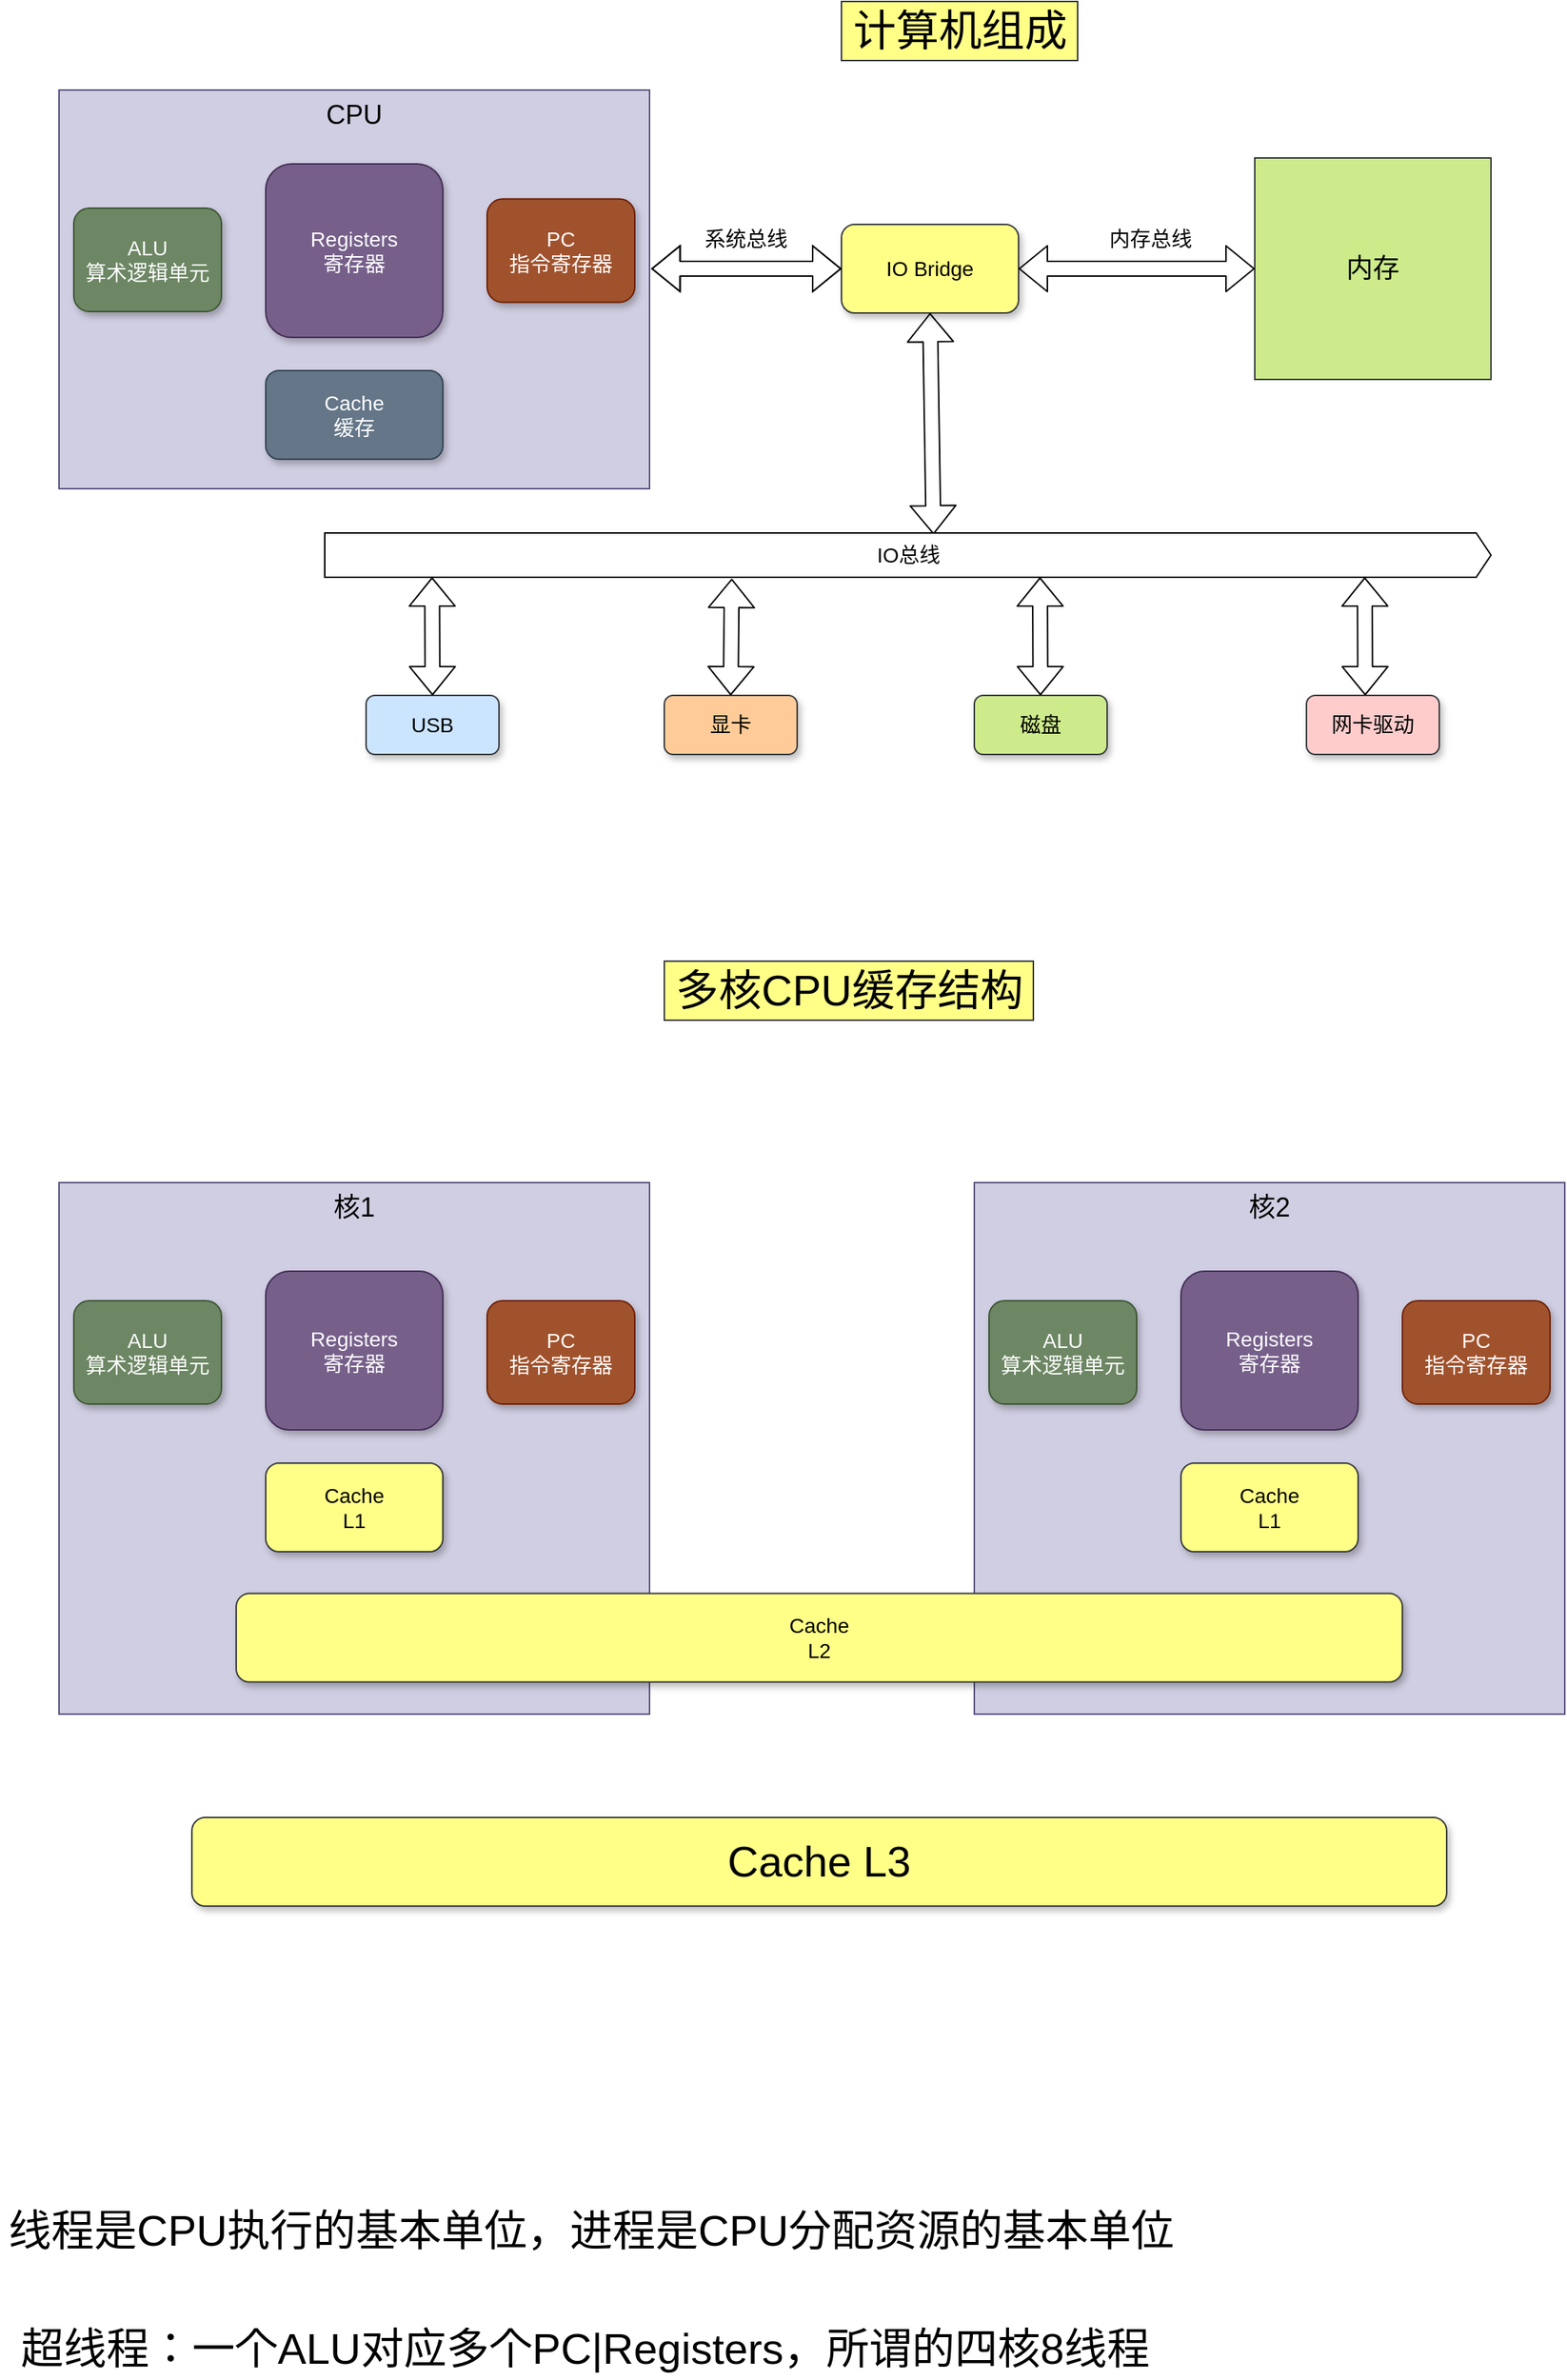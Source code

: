 <mxfile version="12.6.5" type="device"><diagram id="KrDSjvttbYJRQFg14T5L" name="第 1 页"><mxGraphModel dx="1217" dy="706" grid="1" gridSize="10" guides="1" tooltips="1" connect="1" arrows="1" fold="1" page="1" pageScale="1" pageWidth="827" pageHeight="1169" math="0" shadow="0"><root><mxCell id="0"/><mxCell id="1" parent="0"/><mxCell id="D3YBqzSJrJS-hGvubjy5-37" value="核2" style="rounded=0;whiteSpace=wrap;html=1;fontSize=18;verticalAlign=top;fillColor=#d0cee2;strokeColor=#56517e;" vertex="1" parent="1"><mxGeometry x="700" y="830" width="400" height="360" as="geometry"/></mxCell><mxCell id="D3YBqzSJrJS-hGvubjy5-1" value="CPU" style="rounded=0;whiteSpace=wrap;html=1;fontSize=18;verticalAlign=top;fillColor=#d0cee2;strokeColor=#56517e;" vertex="1" parent="1"><mxGeometry x="80" y="90" width="400" height="270" as="geometry"/></mxCell><mxCell id="D3YBqzSJrJS-hGvubjy5-2" value="内存" style="rounded=0;whiteSpace=wrap;html=1;verticalAlign=middle;fontSize=18;fillColor=#cdeb8b;strokeColor=#36393d;" vertex="1" parent="1"><mxGeometry x="890" y="136" width="160" height="150" as="geometry"/></mxCell><mxCell id="D3YBqzSJrJS-hGvubjy5-3" value="ALU&lt;br style=&quot;font-size: 14px;&quot;&gt;算术逻辑单元" style="rounded=1;whiteSpace=wrap;html=1;fontSize=14;shadow=1;fillColor=#6d8764;strokeColor=#3A5431;fontColor=#ffffff;" vertex="1" parent="1"><mxGeometry x="90" y="170" width="100" height="70" as="geometry"/></mxCell><mxCell id="D3YBqzSJrJS-hGvubjy5-4" value="Registers&lt;br&gt;寄存器" style="rounded=1;whiteSpace=wrap;html=1;shadow=1;fontSize=14;fillColor=#76608a;strokeColor=#432D57;fontColor=#ffffff;" vertex="1" parent="1"><mxGeometry x="220" y="140" width="120" height="117.5" as="geometry"/></mxCell><mxCell id="D3YBqzSJrJS-hGvubjy5-5" value="Cache&lt;br&gt;缓存" style="rounded=1;whiteSpace=wrap;html=1;shadow=1;fontSize=14;fillColor=#647687;strokeColor=#314354;fontColor=#ffffff;" vertex="1" parent="1"><mxGeometry x="220" y="280" width="120" height="60" as="geometry"/></mxCell><mxCell id="D3YBqzSJrJS-hGvubjy5-6" value="PC&lt;br&gt;指令寄存器" style="rounded=1;whiteSpace=wrap;html=1;shadow=1;fontSize=14;fillColor=#a0522d;strokeColor=#6D1F00;fontColor=#ffffff;" vertex="1" parent="1"><mxGeometry x="370" y="163.75" width="100" height="70" as="geometry"/></mxCell><mxCell id="D3YBqzSJrJS-hGvubjy5-7" value="IO Bridge" style="rounded=1;whiteSpace=wrap;html=1;shadow=1;fontSize=14;fillColor=#ffff88;strokeColor=#36393d;" vertex="1" parent="1"><mxGeometry x="610" y="181" width="120" height="60" as="geometry"/></mxCell><mxCell id="D3YBqzSJrJS-hGvubjy5-8" value="" style="shape=flexArrow;endArrow=classic;startArrow=classic;html=1;fontSize=14;exitX=1.003;exitY=0.448;exitDx=0;exitDy=0;exitPerimeter=0;entryX=0;entryY=0.5;entryDx=0;entryDy=0;" edge="1" parent="1" source="D3YBqzSJrJS-hGvubjy5-1" target="D3YBqzSJrJS-hGvubjy5-7"><mxGeometry width="50" height="50" relative="1" as="geometry"><mxPoint x="550" y="370" as="sourcePoint"/><mxPoint x="600" y="320" as="targetPoint"/><Array as="points"><mxPoint x="540" y="211"/></Array></mxGeometry></mxCell><mxCell id="D3YBqzSJrJS-hGvubjy5-9" value="系统总线" style="text;html=1;align=center;verticalAlign=middle;resizable=0;points=[];autosize=1;fontSize=14;" vertex="1" parent="1"><mxGeometry x="510" y="181" width="70" height="20" as="geometry"/></mxCell><mxCell id="D3YBqzSJrJS-hGvubjy5-10" value="" style="shape=flexArrow;endArrow=classic;startArrow=classic;html=1;fontSize=14;exitX=1;exitY=0.5;exitDx=0;exitDy=0;entryX=0;entryY=0.5;entryDx=0;entryDy=0;" edge="1" parent="1" source="D3YBqzSJrJS-hGvubjy5-7" target="D3YBqzSJrJS-hGvubjy5-2"><mxGeometry width="50" height="50" relative="1" as="geometry"><mxPoint x="750" y="350" as="sourcePoint"/><mxPoint x="800" y="300" as="targetPoint"/></mxGeometry></mxCell><mxCell id="D3YBqzSJrJS-hGvubjy5-11" value="内存总线" style="text;html=1;align=center;verticalAlign=middle;resizable=0;points=[];autosize=1;fontSize=14;" vertex="1" parent="1"><mxGeometry x="784" y="181" width="70" height="20" as="geometry"/></mxCell><mxCell id="D3YBqzSJrJS-hGvubjy5-14" value="" style="shape=flexArrow;endArrow=classic;startArrow=classic;html=1;fontSize=14;entryX=0.5;entryY=1;entryDx=0;entryDy=0;exitX=0.522;exitY=0.033;exitDx=0;exitDy=0;exitPerimeter=0;" edge="1" parent="1" source="D3YBqzSJrJS-hGvubjy5-15" target="D3YBqzSJrJS-hGvubjy5-7"><mxGeometry width="50" height="50" relative="1" as="geometry"><mxPoint x="670" y="430" as="sourcePoint"/><mxPoint x="690" y="290" as="targetPoint"/></mxGeometry></mxCell><mxCell id="D3YBqzSJrJS-hGvubjy5-15" value="IO总线" style="html=1;shadow=0;dashed=0;align=center;verticalAlign=middle;shape=mxgraph.arrows2.arrow;dy=0;dx=10;notch=0;fontSize=14;" vertex="1" parent="1"><mxGeometry x="260" y="390" width="790" height="30" as="geometry"/></mxCell><mxCell id="D3YBqzSJrJS-hGvubjy5-16" value="USB" style="rounded=1;whiteSpace=wrap;html=1;shadow=1;fontSize=14;fillColor=#cce5ff;strokeColor=#36393d;" vertex="1" parent="1"><mxGeometry x="288" y="500" width="90" height="40" as="geometry"/></mxCell><mxCell id="D3YBqzSJrJS-hGvubjy5-17" value="显卡" style="rounded=1;whiteSpace=wrap;html=1;shadow=1;fontSize=14;fillColor=#ffcc99;strokeColor=#36393d;" vertex="1" parent="1"><mxGeometry x="490" y="500" width="90" height="40" as="geometry"/></mxCell><mxCell id="D3YBqzSJrJS-hGvubjy5-18" value="磁盘" style="rounded=1;whiteSpace=wrap;html=1;shadow=1;fontSize=14;fillColor=#cdeb8b;strokeColor=#36393d;" vertex="1" parent="1"><mxGeometry x="700" y="500" width="90" height="40" as="geometry"/></mxCell><mxCell id="D3YBqzSJrJS-hGvubjy5-19" value="网卡驱动" style="rounded=1;whiteSpace=wrap;html=1;shadow=1;fontSize=14;fillColor=#ffcccc;strokeColor=#36393d;" vertex="1" parent="1"><mxGeometry x="925" y="500" width="90" height="40" as="geometry"/></mxCell><mxCell id="D3YBqzSJrJS-hGvubjy5-20" value="" style="shape=flexArrow;endArrow=classic;startArrow=classic;html=1;fontSize=14;exitX=0.5;exitY=0;exitDx=0;exitDy=0;entryX=0.092;entryY=1;entryDx=0;entryDy=0;entryPerimeter=0;" edge="1" parent="1" source="D3YBqzSJrJS-hGvubjy5-16" target="D3YBqzSJrJS-hGvubjy5-15"><mxGeometry width="50" height="50" relative="1" as="geometry"><mxPoint x="340" y="490" as="sourcePoint"/><mxPoint x="390" y="440" as="targetPoint"/></mxGeometry></mxCell><mxCell id="D3YBqzSJrJS-hGvubjy5-21" value="" style="shape=flexArrow;endArrow=classic;startArrow=classic;html=1;fontSize=14;exitX=0.5;exitY=0;exitDx=0;exitDy=0;entryX=0.349;entryY=1.033;entryDx=0;entryDy=0;entryPerimeter=0;" edge="1" parent="1" source="D3YBqzSJrJS-hGvubjy5-17" target="D3YBqzSJrJS-hGvubjy5-15"><mxGeometry width="50" height="50" relative="1" as="geometry"><mxPoint x="544.82" y="500" as="sourcePoint"/><mxPoint x="545" y="420" as="targetPoint"/></mxGeometry></mxCell><mxCell id="D3YBqzSJrJS-hGvubjy5-22" value="" style="shape=flexArrow;endArrow=classic;startArrow=classic;html=1;fontSize=14;exitX=0.5;exitY=0;exitDx=0;exitDy=0;entryX=0.092;entryY=1;entryDx=0;entryDy=0;entryPerimeter=0;" edge="1" parent="1"><mxGeometry width="50" height="50" relative="1" as="geometry"><mxPoint x="744.82" y="500" as="sourcePoint"/><mxPoint x="744.5" y="420" as="targetPoint"/></mxGeometry></mxCell><mxCell id="D3YBqzSJrJS-hGvubjy5-23" value="" style="shape=flexArrow;endArrow=classic;startArrow=classic;html=1;fontSize=14;exitX=0.5;exitY=0;exitDx=0;exitDy=0;entryX=0.092;entryY=1;entryDx=0;entryDy=0;entryPerimeter=0;" edge="1" parent="1"><mxGeometry width="50" height="50" relative="1" as="geometry"><mxPoint x="964.82" y="500" as="sourcePoint"/><mxPoint x="964.5" y="420" as="targetPoint"/></mxGeometry></mxCell><mxCell id="D3YBqzSJrJS-hGvubjy5-24" value="核1" style="rounded=0;whiteSpace=wrap;html=1;fontSize=18;verticalAlign=top;fillColor=#d0cee2;strokeColor=#56517e;" vertex="1" parent="1"><mxGeometry x="80" y="830" width="400" height="360" as="geometry"/></mxCell><mxCell id="D3YBqzSJrJS-hGvubjy5-25" value="ALU&lt;br style=&quot;font-size: 14px;&quot;&gt;算术逻辑单元" style="rounded=1;whiteSpace=wrap;html=1;fontSize=14;shadow=1;fillColor=#6d8764;strokeColor=#3A5431;fontColor=#ffffff;" vertex="1" parent="1"><mxGeometry x="90" y="910" width="100" height="70" as="geometry"/></mxCell><mxCell id="D3YBqzSJrJS-hGvubjy5-26" value="Registers&lt;br&gt;寄存器" style="rounded=1;whiteSpace=wrap;html=1;shadow=1;fontSize=14;fillColor=#76608a;strokeColor=#432D57;fontColor=#ffffff;" vertex="1" parent="1"><mxGeometry x="220" y="890" width="120" height="107.5" as="geometry"/></mxCell><mxCell id="D3YBqzSJrJS-hGvubjy5-27" value="Cache&lt;br&gt;L1" style="rounded=1;whiteSpace=wrap;html=1;shadow=1;fontSize=14;fillColor=#ffff88;strokeColor=#36393d;" vertex="1" parent="1"><mxGeometry x="220" y="1020" width="120" height="60" as="geometry"/></mxCell><mxCell id="D3YBqzSJrJS-hGvubjy5-28" value="PC&lt;br&gt;指令寄存器" style="rounded=1;whiteSpace=wrap;html=1;shadow=1;fontSize=14;fillColor=#a0522d;strokeColor=#6D1F00;fontColor=#ffffff;" vertex="1" parent="1"><mxGeometry x="370" y="910" width="100" height="70" as="geometry"/></mxCell><mxCell id="D3YBqzSJrJS-hGvubjy5-29" value="多核CPU缓存结构" style="text;html=1;align=center;verticalAlign=middle;resizable=0;points=[];autosize=1;fontSize=29;fillColor=#ffff88;strokeColor=#36393d;" vertex="1" parent="1"><mxGeometry x="490" y="680" width="250" height="40" as="geometry"/></mxCell><mxCell id="D3YBqzSJrJS-hGvubjy5-30" value="计算机组成" style="text;html=1;align=center;verticalAlign=middle;resizable=0;points=[];autosize=1;fontSize=29;fillColor=#ffff88;strokeColor=#36393d;" vertex="1" parent="1"><mxGeometry x="610" y="30" width="160" height="40" as="geometry"/></mxCell><mxCell id="D3YBqzSJrJS-hGvubjy5-36" value="Cache&lt;br&gt;L2" style="rounded=1;whiteSpace=wrap;html=1;shadow=1;fontSize=14;fillColor=#ffff88;strokeColor=#36393d;" vertex="1" parent="1"><mxGeometry x="200" y="1108.29" width="790" height="60" as="geometry"/></mxCell><mxCell id="D3YBqzSJrJS-hGvubjy5-38" value="ALU&lt;br style=&quot;font-size: 14px;&quot;&gt;算术逻辑单元" style="rounded=1;whiteSpace=wrap;html=1;fontSize=14;shadow=1;fillColor=#6d8764;strokeColor=#3A5431;fontColor=#ffffff;" vertex="1" parent="1"><mxGeometry x="710" y="910" width="100" height="70" as="geometry"/></mxCell><mxCell id="D3YBqzSJrJS-hGvubjy5-39" value="Registers&lt;br&gt;寄存器" style="rounded=1;whiteSpace=wrap;html=1;shadow=1;fontSize=14;fillColor=#76608a;strokeColor=#432D57;fontColor=#ffffff;" vertex="1" parent="1"><mxGeometry x="840" y="890" width="120" height="107.5" as="geometry"/></mxCell><mxCell id="D3YBqzSJrJS-hGvubjy5-40" value="Cache&lt;br&gt;L1" style="rounded=1;whiteSpace=wrap;html=1;shadow=1;fontSize=14;fillColor=#ffff88;strokeColor=#36393d;" vertex="1" parent="1"><mxGeometry x="840" y="1020" width="120" height="60" as="geometry"/></mxCell><mxCell id="D3YBqzSJrJS-hGvubjy5-41" value="PC&lt;br&gt;指令寄存器" style="rounded=1;whiteSpace=wrap;html=1;shadow=1;fontSize=14;fillColor=#a0522d;strokeColor=#6D1F00;fontColor=#ffffff;" vertex="1" parent="1"><mxGeometry x="990" y="910" width="100" height="70" as="geometry"/></mxCell><mxCell id="D3YBqzSJrJS-hGvubjy5-43" value="Cache L3" style="rounded=1;whiteSpace=wrap;html=1;shadow=1;fontSize=29;fillColor=#ffff88;strokeColor=#36393d;" vertex="1" parent="1"><mxGeometry x="170" y="1260" width="850" height="60" as="geometry"/></mxCell><mxCell id="D3YBqzSJrJS-hGvubjy5-44" value="线程是CPU执行的基本单位，进程是CPU分配资源的基本单位" style="text;html=1;align=center;verticalAlign=middle;resizable=0;points=[];autosize=1;fontSize=29;" vertex="1" parent="1"><mxGeometry x="40" y="1520" width="800" height="40" as="geometry"/></mxCell><mxCell id="D3YBqzSJrJS-hGvubjy5-45" value="超线程：一个ALU对应多个PC|Registers，所谓的四核8线程" style="text;html=1;align=center;verticalAlign=middle;resizable=0;points=[];autosize=1;fontSize=29;" vertex="1" parent="1"><mxGeometry x="46" y="1600" width="780" height="40" as="geometry"/></mxCell></root></mxGraphModel></diagram></mxfile>
